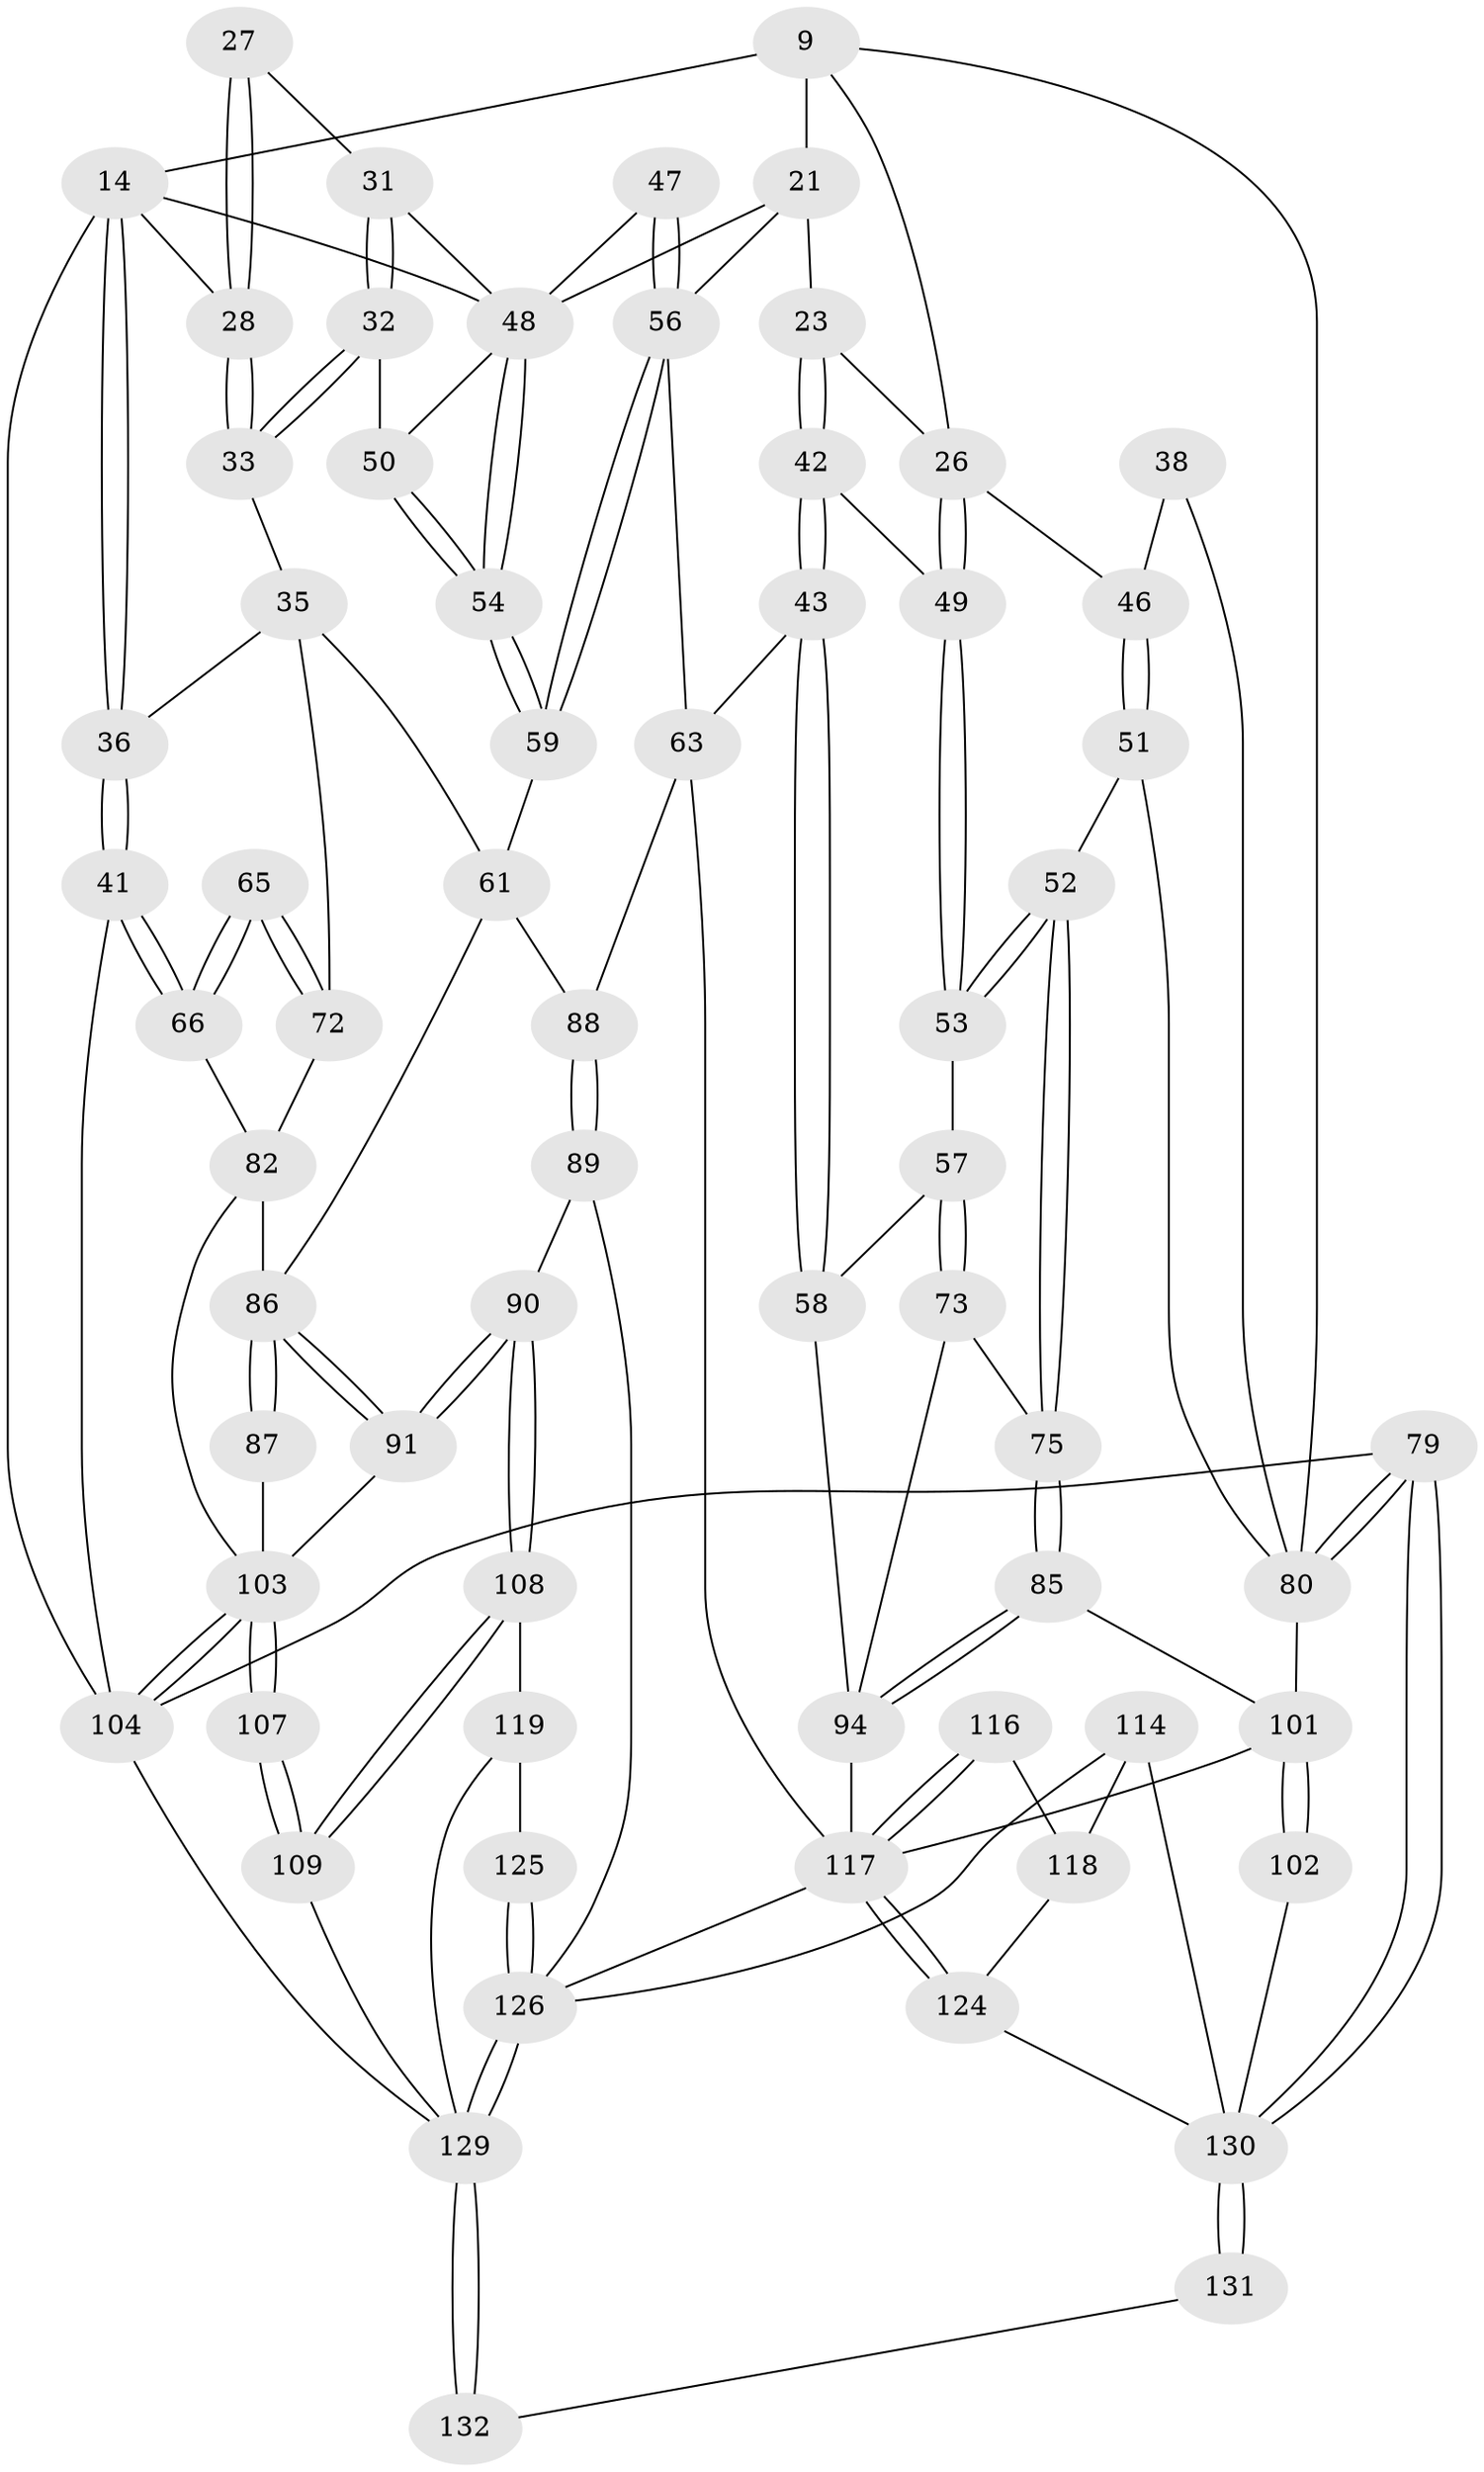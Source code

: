 // original degree distribution, {3: 0.015151515151515152, 6: 0.23484848484848486, 5: 0.5, 4: 0.25}
// Generated by graph-tools (version 1.1) at 2025/00/03/09/25 05:00:52]
// undirected, 66 vertices, 152 edges
graph export_dot {
graph [start="1"]
  node [color=gray90,style=filled];
  9 [pos="+0.4770378975632465+0.1699822133685103",super="+8"];
  14 [pos="+0.06895763864525903+0.23992011214349757",super="+4+11"];
  21 [pos="+0.5087533103886809+0.3170736952160907",super="+20+18"];
  23 [pos="+0.600904502145694+0.3270715277410014"];
  26 [pos="+0.7274764122876234+0.3417152304942983",super="+22"];
  27 [pos="+0.20455252420975642+0.28917197615708146"];
  28 [pos="+0.170127133019837+0.39666407583543734",super="+13+12"];
  31 [pos="+0.24525903186812315+0.3190225354758877"];
  32 [pos="+0.21033218225322184+0.4128166253750703"];
  33 [pos="+0.17028235210596276+0.41650096560972694"];
  35 [pos="+0.10573288511686615+0.423574768948868",super="+34"];
  36 [pos="+0.05677940286618976+0.3481720208750928"];
  38 [pos="+0.887483691790071+0.3859120420248549",super="+24"];
  41 [pos="+0+0.4409861335505934"];
  42 [pos="+0.6100159360108015+0.391813369135722"];
  43 [pos="+0.600479967892453+0.4197845142542183"];
  46 [pos="+0.8579362302405332+0.44079217785700747",super="+25"];
  47 [pos="+0.42748955799783617+0.4302932590787401"];
  48 [pos="+0.34410295329501067+0.3623979685631904",super="+30"];
  49 [pos="+0.7223871664903017+0.3575830801853407"];
  50 [pos="+0.23210578106425622+0.41233088095675136"];
  51 [pos="+0.8356539621235833+0.49117385588220663"];
  52 [pos="+0.8299801739558759+0.492508132461739"];
  53 [pos="+0.7559906106703107+0.45075738320202463"];
  54 [pos="+0.30920808936913463+0.46586901948848786"];
  56 [pos="+0.4032608511652954+0.5438947325128514",super="+55+45+40"];
  57 [pos="+0.7118534475209023+0.4561359436498743"];
  58 [pos="+0.6112635697364651+0.4342108441330006"];
  59 [pos="+0.33884946568873775+0.5155725878325734"];
  61 [pos="+0.19428819083115698+0.5482340936829455",super="+60"];
  63 [pos="+0.4358741657906379+0.6139880036402049",super="+62"];
  65 [pos="+0+0.4579015091635437"];
  66 [pos="+0+0.46281835603146154"];
  72 [pos="+0.07797278677318085+0.5059148023086154",super="+64"];
  73 [pos="+0.6438165690682831+0.5726638989295388"];
  75 [pos="+0.7822675257717604+0.5510663438837798"];
  79 [pos="+1+1",super="+2"];
  80 [pos="+1+0.7894674409805948",super="+76+37+16+77+15"];
  82 [pos="+0+0.5394443190874442",super="+78"];
  85 [pos="+0.7770322178980803+0.6258480302806553"];
  86 [pos="+0.12267990279375267+0.6731288175272574",super="+69+70+81"];
  87 [pos="+0.06207472528564006+0.6155816117923192"];
  88 [pos="+0.2276541492632662+0.6471518923802142"];
  89 [pos="+0.20769941750836823+0.6915229135091675"];
  90 [pos="+0.14722974426817076+0.7122621652766606"];
  91 [pos="+0.13423033363308481+0.7068408284241754"];
  94 [pos="+0.7382262798914049+0.7031329315757663",super="+74+67"];
  101 [pos="+0.8153260169407013+0.7677950757352959",super="+84+83+100"];
  102 [pos="+0.8874340616340244+0.8582227898633776"];
  103 [pos="+0+0.8119122342547878",super="+99"];
  104 [pos="+0+1",super="+3"];
  107 [pos="+0+0.8168927233274426"];
  108 [pos="+0.15204566447876236+0.7979606775652879"];
  109 [pos="+0.08119586930057092+0.8664002214651535"];
  114 [pos="+0.5099991291617421+0.961125002690405"];
  116 [pos="+0.5825917440131388+0.8155048721797591",super="+112"];
  117 [pos="+0.6840225179887103+0.8186646557892805",super="+96+95+98"];
  118 [pos="+0.6011498397877878+0.8610123318930782",super="+113"];
  119 [pos="+0.2287863191974429+0.9057837254711979",super="+111"];
  124 [pos="+0.6822383004246024+0.8394650409811556"];
  125 [pos="+0.2669408790423243+0.8315835959031836",super="+110"];
  126 [pos="+0.3504255434624756+0.9257384772150843",super="+115"];
  129 [pos="+0.26697298888882026+0.9804226585782078",super="+120+128"];
  130 [pos="+0.8986225411545069+1",super="+122+123+127"];
  131 [pos="+0.5190084860200725+1"];
  132 [pos="+0.22076875246997402+1"];
  9 -- 21 [weight=2];
  9 -- 80;
  9 -- 14;
  9 -- 26;
  14 -- 36;
  14 -- 36;
  14 -- 104;
  14 -- 28 [weight=2];
  14 -- 48;
  21 -- 23;
  21 -- 56 [weight=2];
  21 -- 48;
  23 -- 42;
  23 -- 42;
  23 -- 26;
  26 -- 49;
  26 -- 49;
  26 -- 46;
  27 -- 28 [weight=2];
  27 -- 28;
  27 -- 31;
  28 -- 33;
  28 -- 33;
  31 -- 32;
  31 -- 32;
  31 -- 48;
  32 -- 33;
  32 -- 33;
  32 -- 50;
  33 -- 35;
  35 -- 36;
  35 -- 72;
  35 -- 61;
  36 -- 41;
  36 -- 41;
  38 -- 46 [weight=2];
  38 -- 80 [weight=2];
  41 -- 66;
  41 -- 66;
  41 -- 104;
  42 -- 43;
  42 -- 43;
  42 -- 49;
  43 -- 58;
  43 -- 58;
  43 -- 63;
  46 -- 51;
  46 -- 51;
  47 -- 48;
  47 -- 56 [weight=2];
  47 -- 56;
  48 -- 54;
  48 -- 54;
  48 -- 50;
  49 -- 53;
  49 -- 53;
  50 -- 54;
  50 -- 54;
  51 -- 52;
  51 -- 80;
  52 -- 53;
  52 -- 53;
  52 -- 75;
  52 -- 75;
  53 -- 57;
  54 -- 59;
  54 -- 59;
  56 -- 59;
  56 -- 59;
  56 -- 63 [weight=2];
  57 -- 58;
  57 -- 73;
  57 -- 73;
  58 -- 94;
  59 -- 61;
  61 -- 86;
  61 -- 88;
  63 -- 88;
  63 -- 117;
  65 -- 66;
  65 -- 66;
  65 -- 72 [weight=2];
  65 -- 72;
  66 -- 82;
  72 -- 82;
  73 -- 75;
  73 -- 94;
  75 -- 85;
  75 -- 85;
  79 -- 80 [weight=3];
  79 -- 80;
  79 -- 130;
  79 -- 130;
  79 -- 104 [weight=2];
  80 -- 101 [weight=2];
  82 -- 86 [weight=2];
  82 -- 103;
  85 -- 94;
  85 -- 94;
  85 -- 101;
  86 -- 87 [weight=2];
  86 -- 87;
  86 -- 91;
  86 -- 91;
  87 -- 103;
  88 -- 89;
  88 -- 89;
  89 -- 90;
  89 -- 126;
  90 -- 91;
  90 -- 91;
  90 -- 108;
  90 -- 108;
  91 -- 103;
  94 -- 117 [weight=2];
  101 -- 102 [weight=2];
  101 -- 102;
  101 -- 117;
  102 -- 130;
  103 -- 104;
  103 -- 104;
  103 -- 107 [weight=2];
  103 -- 107;
  104 -- 129;
  107 -- 109;
  107 -- 109;
  108 -- 109;
  108 -- 109;
  108 -- 119;
  109 -- 129;
  114 -- 118;
  114 -- 126;
  114 -- 130;
  116 -- 117 [weight=2];
  116 -- 117;
  116 -- 118 [weight=2];
  117 -- 124;
  117 -- 124;
  117 -- 126;
  118 -- 124;
  119 -- 125 [weight=2];
  119 -- 129;
  124 -- 130;
  125 -- 126 [weight=2];
  125 -- 126;
  126 -- 129;
  126 -- 129;
  129 -- 132 [weight=2];
  129 -- 132;
  130 -- 131 [weight=2];
  130 -- 131;
  131 -- 132;
}
